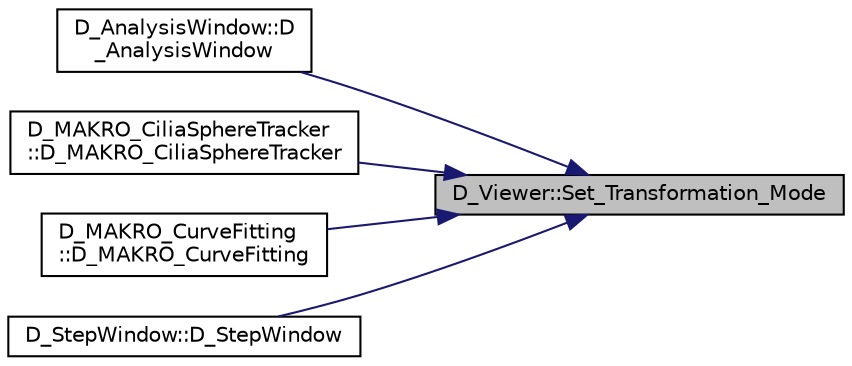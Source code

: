 digraph "D_Viewer::Set_Transformation_Mode"
{
 // LATEX_PDF_SIZE
  edge [fontname="Helvetica",fontsize="10",labelfontname="Helvetica",labelfontsize="10"];
  node [fontname="Helvetica",fontsize="10",shape=record];
  rankdir="RL";
  Node1 [label="D_Viewer::Set_Transformation_Mode",height=0.2,width=0.4,color="black", fillcolor="grey75", style="filled", fontcolor="black",tooltip=" "];
  Node1 -> Node2 [dir="back",color="midnightblue",fontsize="10",style="solid"];
  Node2 [label="D_AnalysisWindow::D\l_AnalysisWindow",height=0.2,width=0.4,color="black", fillcolor="white", style="filled",URL="$class_d___analysis_window.html#a1570fd8f4c870b140c24a74f5164e863",tooltip="D_AnalysisWindow::D_AnalysisWindow Constructor."];
  Node1 -> Node3 [dir="back",color="midnightblue",fontsize="10",style="solid"];
  Node3 [label="D_MAKRO_CiliaSphereTracker\l::D_MAKRO_CiliaSphereTracker",height=0.2,width=0.4,color="black", fillcolor="white", style="filled",URL="$class_d___m_a_k_r_o___cilia_sphere_tracker.html#a7a0518fef2160eeb2351dd9013879e96",tooltip=" "];
  Node1 -> Node4 [dir="back",color="midnightblue",fontsize="10",style="solid"];
  Node4 [label="D_MAKRO_CurveFitting\l::D_MAKRO_CurveFitting",height=0.2,width=0.4,color="black", fillcolor="white", style="filled",URL="$class_d___m_a_k_r_o___curve_fitting.html#aff72d4953b76680b1258759c31839f96",tooltip=" "];
  Node1 -> Node5 [dir="back",color="midnightblue",fontsize="10",style="solid"];
  Node5 [label="D_StepWindow::D_StepWindow",height=0.2,width=0.4,color="black", fillcolor="white", style="filled",URL="$class_d___step_window.html#a3b5d88bc6a703824440b54e6bc467040",tooltip=" "];
}
